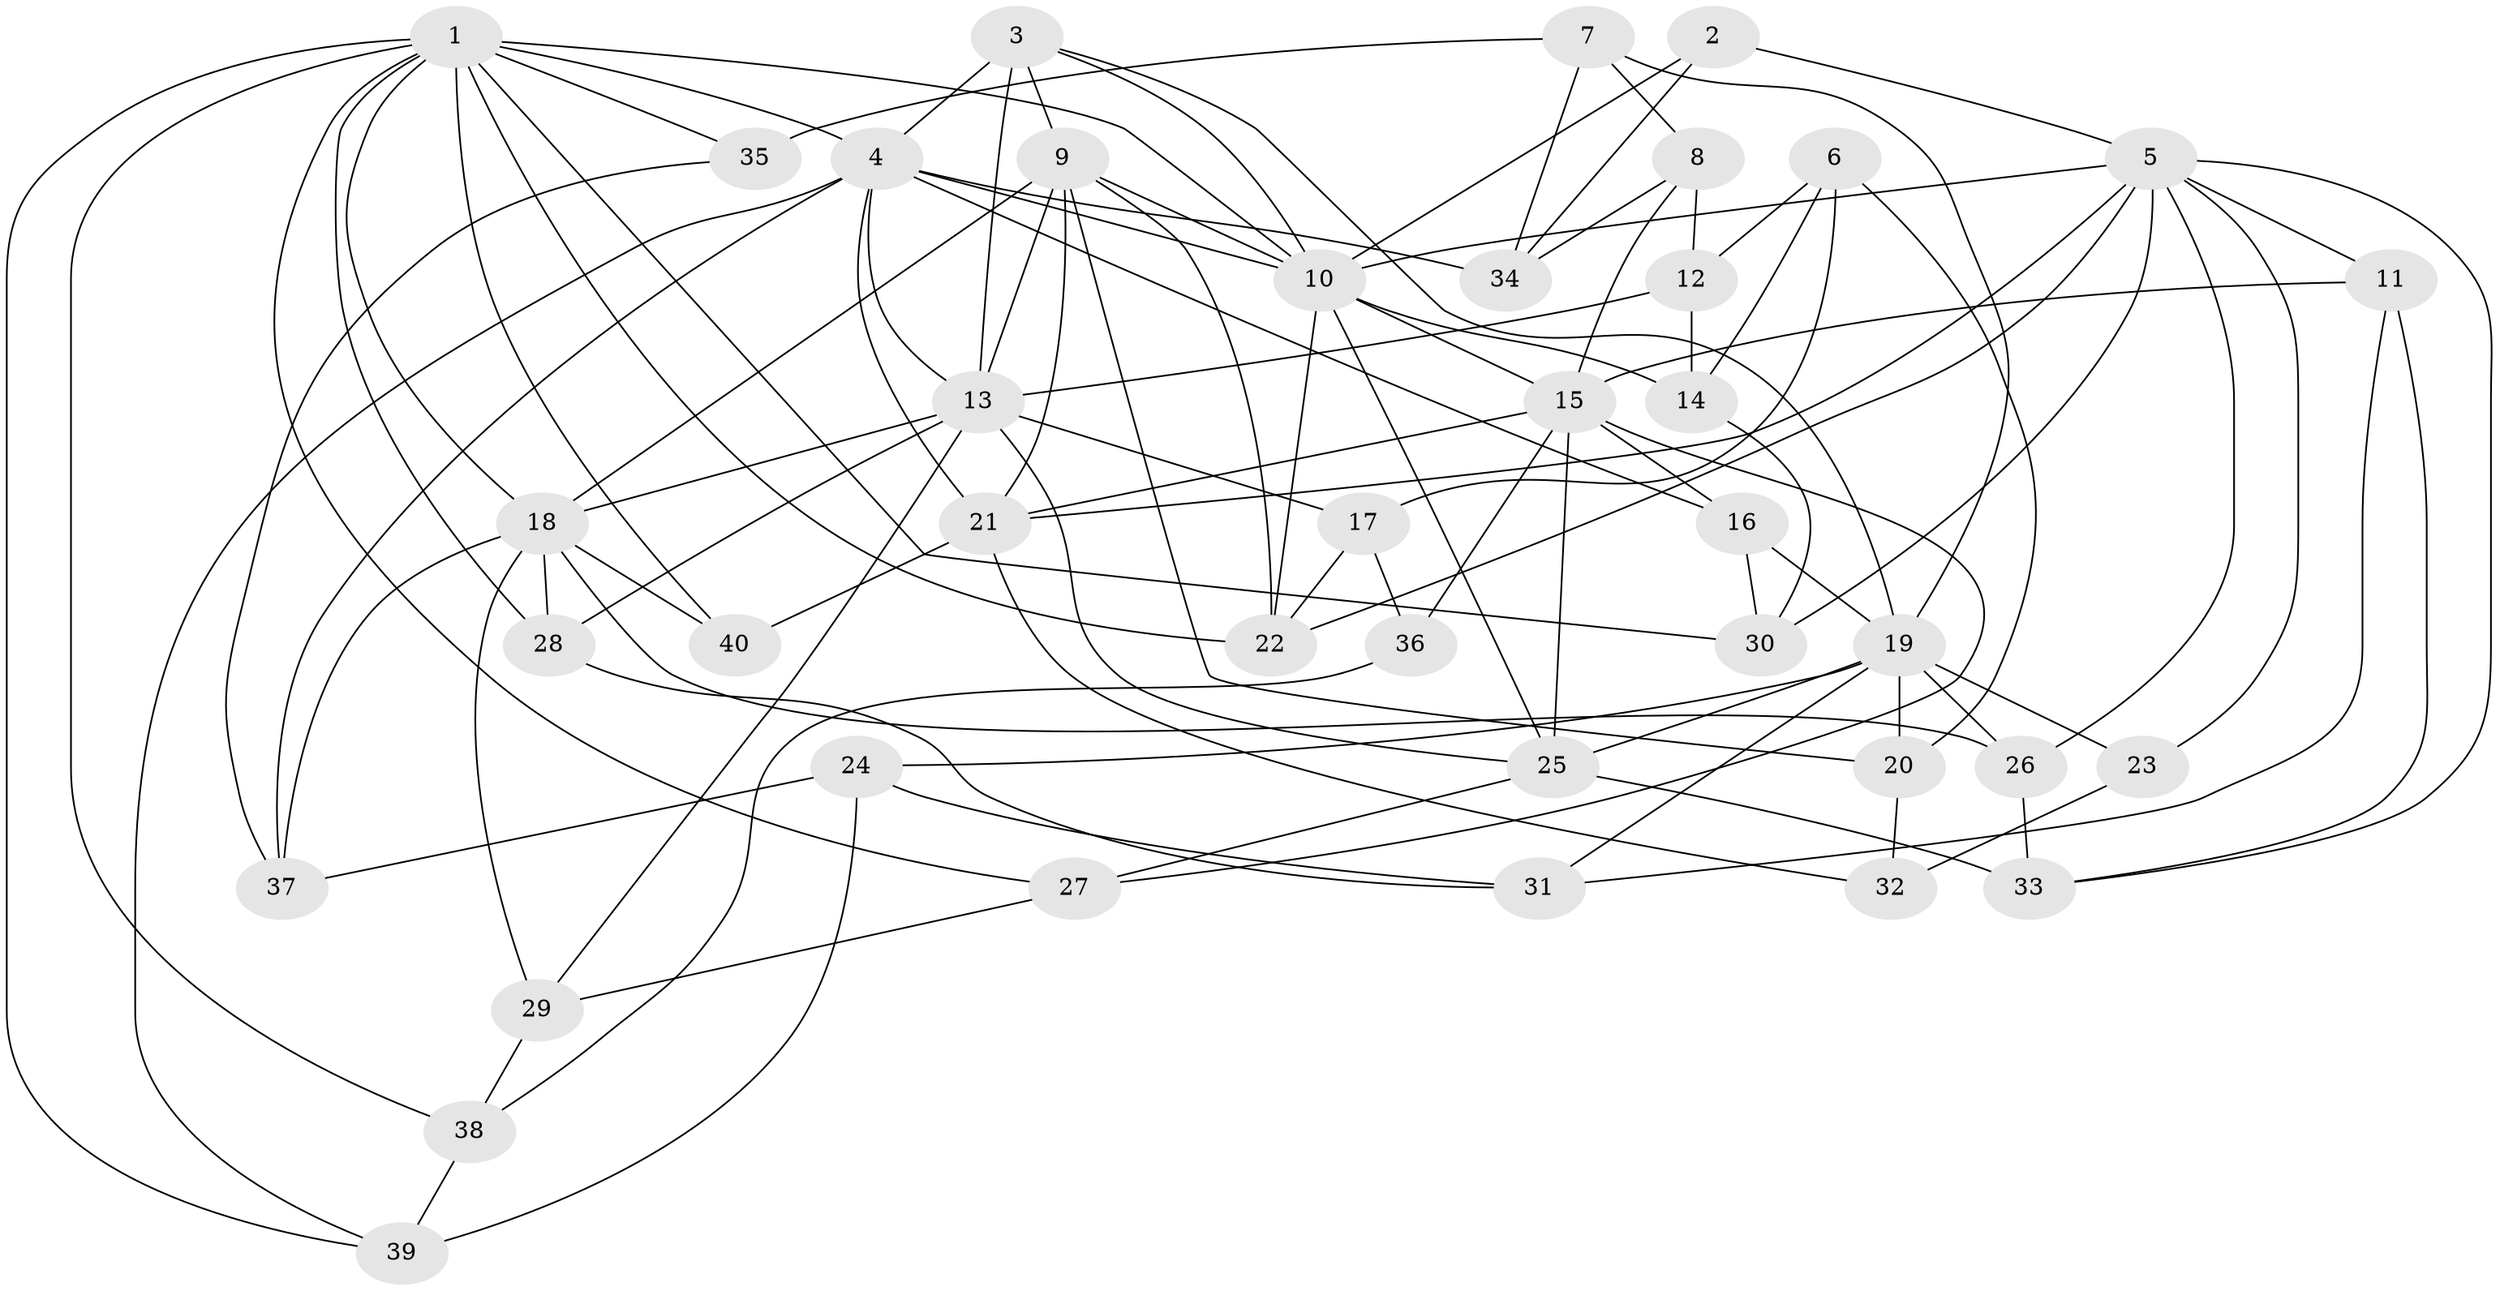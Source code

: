 // original degree distribution, {4: 1.0}
// Generated by graph-tools (version 1.1) at 2025/37/03/09/25 02:37:54]
// undirected, 40 vertices, 102 edges
graph export_dot {
graph [start="1"]
  node [color=gray90,style=filled];
  1;
  2;
  3;
  4;
  5;
  6;
  7;
  8;
  9;
  10;
  11;
  12;
  13;
  14;
  15;
  16;
  17;
  18;
  19;
  20;
  21;
  22;
  23;
  24;
  25;
  26;
  27;
  28;
  29;
  30;
  31;
  32;
  33;
  34;
  35;
  36;
  37;
  38;
  39;
  40;
  1 -- 4 [weight=1.0];
  1 -- 10 [weight=1.0];
  1 -- 18 [weight=1.0];
  1 -- 22 [weight=1.0];
  1 -- 27 [weight=1.0];
  1 -- 28 [weight=1.0];
  1 -- 30 [weight=1.0];
  1 -- 35 [weight=2.0];
  1 -- 38 [weight=1.0];
  1 -- 39 [weight=1.0];
  1 -- 40 [weight=1.0];
  2 -- 5 [weight=2.0];
  2 -- 10 [weight=1.0];
  2 -- 34 [weight=1.0];
  3 -- 4 [weight=2.0];
  3 -- 9 [weight=1.0];
  3 -- 10 [weight=1.0];
  3 -- 13 [weight=1.0];
  3 -- 19 [weight=1.0];
  4 -- 10 [weight=2.0];
  4 -- 13 [weight=2.0];
  4 -- 16 [weight=1.0];
  4 -- 21 [weight=1.0];
  4 -- 34 [weight=1.0];
  4 -- 37 [weight=1.0];
  4 -- 39 [weight=1.0];
  5 -- 10 [weight=1.0];
  5 -- 11 [weight=1.0];
  5 -- 21 [weight=1.0];
  5 -- 22 [weight=1.0];
  5 -- 23 [weight=1.0];
  5 -- 26 [weight=1.0];
  5 -- 30 [weight=1.0];
  5 -- 33 [weight=1.0];
  6 -- 12 [weight=1.0];
  6 -- 14 [weight=1.0];
  6 -- 17 [weight=1.0];
  6 -- 20 [weight=1.0];
  7 -- 8 [weight=1.0];
  7 -- 19 [weight=1.0];
  7 -- 34 [weight=1.0];
  7 -- 35 [weight=1.0];
  8 -- 12 [weight=1.0];
  8 -- 15 [weight=1.0];
  8 -- 34 [weight=1.0];
  9 -- 10 [weight=1.0];
  9 -- 13 [weight=3.0];
  9 -- 18 [weight=2.0];
  9 -- 20 [weight=1.0];
  9 -- 21 [weight=1.0];
  9 -- 22 [weight=1.0];
  10 -- 14 [weight=1.0];
  10 -- 15 [weight=1.0];
  10 -- 22 [weight=2.0];
  10 -- 25 [weight=1.0];
  11 -- 15 [weight=1.0];
  11 -- 31 [weight=1.0];
  11 -- 33 [weight=1.0];
  12 -- 13 [weight=1.0];
  12 -- 14 [weight=1.0];
  13 -- 17 [weight=1.0];
  13 -- 18 [weight=1.0];
  13 -- 25 [weight=1.0];
  13 -- 28 [weight=1.0];
  13 -- 29 [weight=1.0];
  14 -- 30 [weight=1.0];
  15 -- 16 [weight=1.0];
  15 -- 21 [weight=2.0];
  15 -- 25 [weight=1.0];
  15 -- 27 [weight=1.0];
  15 -- 36 [weight=2.0];
  16 -- 19 [weight=1.0];
  16 -- 30 [weight=1.0];
  17 -- 22 [weight=1.0];
  17 -- 36 [weight=1.0];
  18 -- 26 [weight=1.0];
  18 -- 28 [weight=1.0];
  18 -- 29 [weight=1.0];
  18 -- 37 [weight=1.0];
  18 -- 40 [weight=2.0];
  19 -- 20 [weight=1.0];
  19 -- 23 [weight=2.0];
  19 -- 24 [weight=1.0];
  19 -- 25 [weight=1.0];
  19 -- 26 [weight=1.0];
  19 -- 31 [weight=1.0];
  20 -- 32 [weight=1.0];
  21 -- 32 [weight=2.0];
  21 -- 40 [weight=1.0];
  23 -- 32 [weight=1.0];
  24 -- 31 [weight=1.0];
  24 -- 37 [weight=1.0];
  24 -- 39 [weight=1.0];
  25 -- 27 [weight=1.0];
  25 -- 33 [weight=1.0];
  26 -- 33 [weight=1.0];
  27 -- 29 [weight=1.0];
  28 -- 31 [weight=1.0];
  29 -- 38 [weight=1.0];
  35 -- 37 [weight=1.0];
  36 -- 38 [weight=1.0];
  38 -- 39 [weight=1.0];
}
